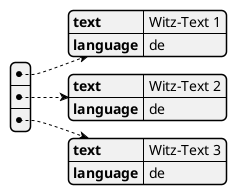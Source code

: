 @startjson
[{"text":"Witz-Text 1","language":"de"},
{"text":"Witz-Text 2","language":"de"},
{"text":"Witz-Text 3","language":"de"}]
@endjson
